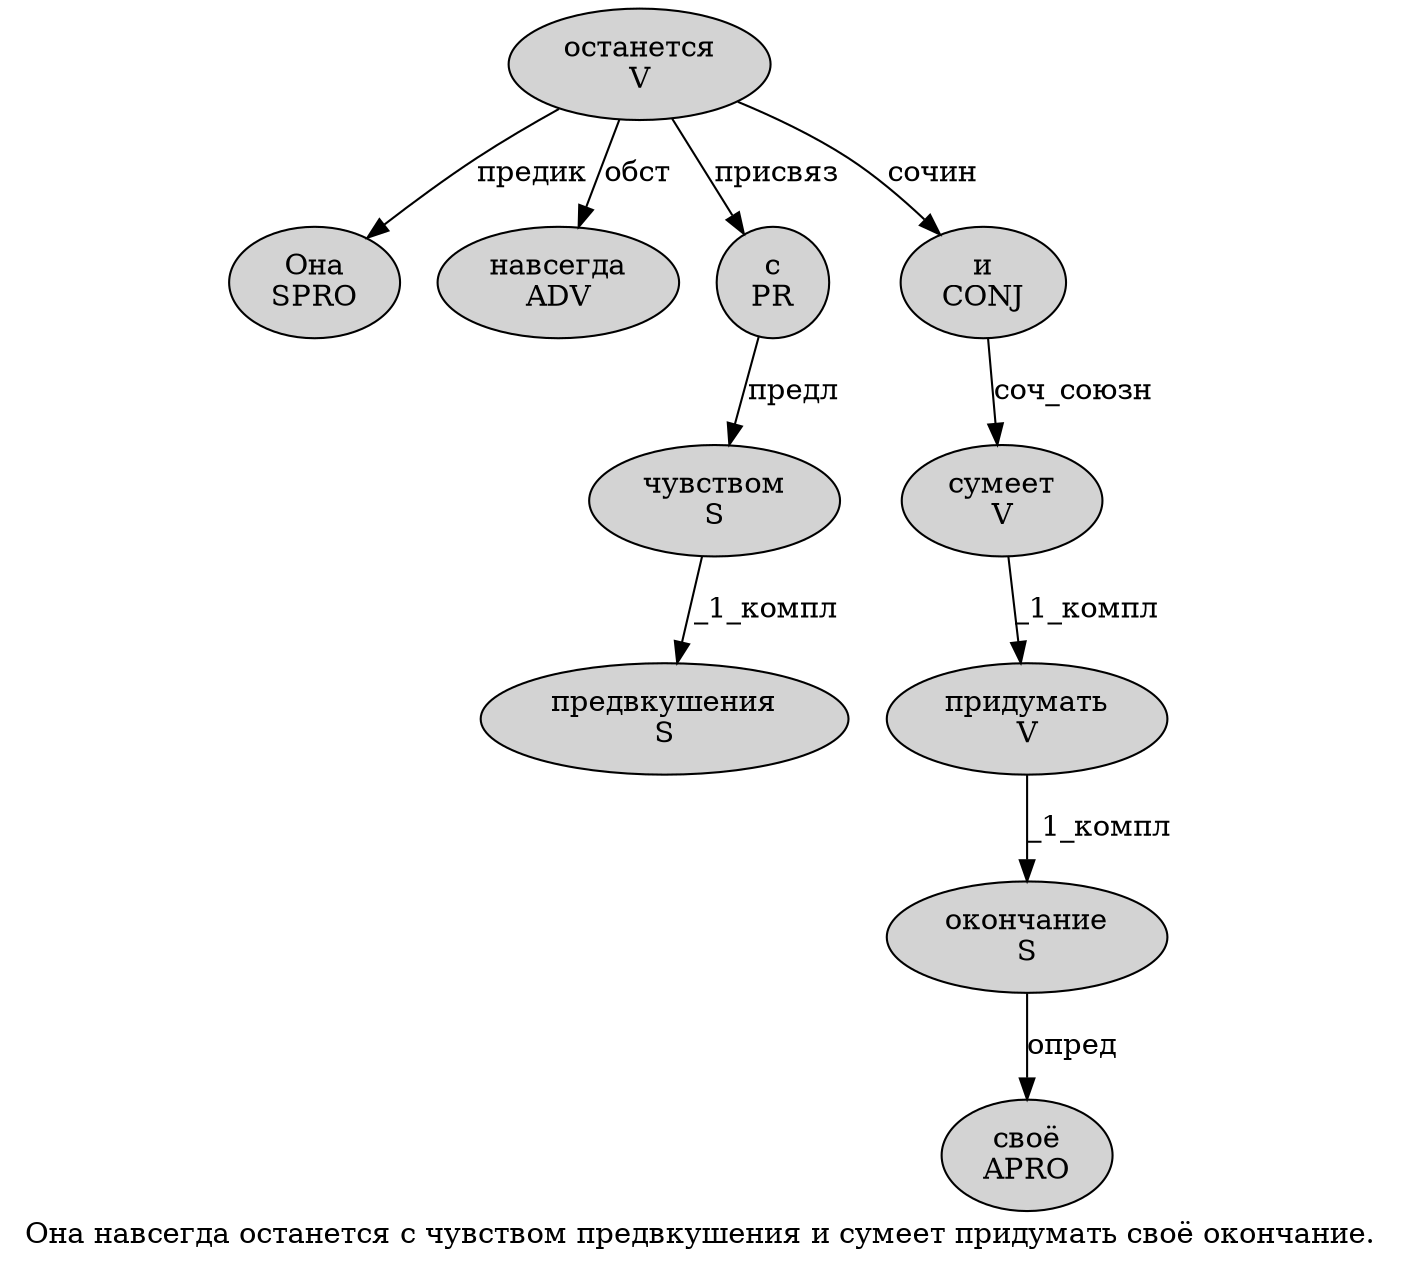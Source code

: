 digraph SENTENCE_690 {
	graph [label="Она навсегда останется с чувством предвкушения и сумеет придумать своё окончание."]
	node [style=filled]
		0 [label="Она
SPRO" color="" fillcolor=lightgray penwidth=1 shape=ellipse]
		1 [label="навсегда
ADV" color="" fillcolor=lightgray penwidth=1 shape=ellipse]
		2 [label="останется
V" color="" fillcolor=lightgray penwidth=1 shape=ellipse]
		3 [label="с
PR" color="" fillcolor=lightgray penwidth=1 shape=ellipse]
		4 [label="чувством
S" color="" fillcolor=lightgray penwidth=1 shape=ellipse]
		5 [label="предвкушения
S" color="" fillcolor=lightgray penwidth=1 shape=ellipse]
		6 [label="и
CONJ" color="" fillcolor=lightgray penwidth=1 shape=ellipse]
		7 [label="сумеет
V" color="" fillcolor=lightgray penwidth=1 shape=ellipse]
		8 [label="придумать
V" color="" fillcolor=lightgray penwidth=1 shape=ellipse]
		9 [label="своё
APRO" color="" fillcolor=lightgray penwidth=1 shape=ellipse]
		10 [label="окончание
S" color="" fillcolor=lightgray penwidth=1 shape=ellipse]
			4 -> 5 [label="_1_компл"]
			3 -> 4 [label="предл"]
			6 -> 7 [label="соч_союзн"]
			2 -> 0 [label="предик"]
			2 -> 1 [label="обст"]
			2 -> 3 [label="присвяз"]
			2 -> 6 [label="сочин"]
			7 -> 8 [label="_1_компл"]
			10 -> 9 [label="опред"]
			8 -> 10 [label="_1_компл"]
}